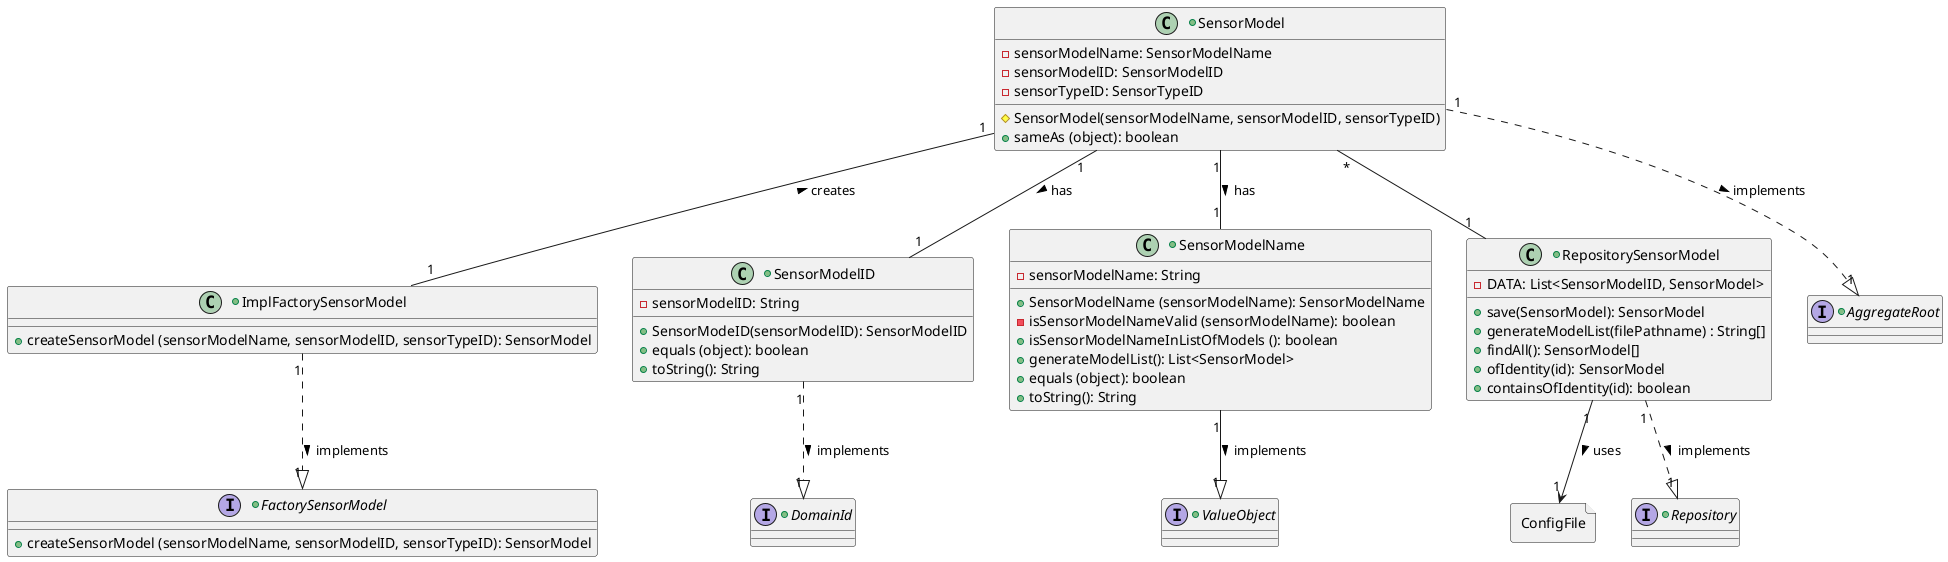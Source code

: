 @startuml
'https://plantuml.com/class-diagram

ImplFactorySensorModel "1" ..|> "1" FactorySensorModel : implements >
SensorModel "1"-- "1"ImplFactorySensorModel : < creates
SensorModel "1" -- "1" SensorModelID : has >
SensorModel "1" -- "1" SensorModelName : has >
SensorModel "*" -- "1" RepositorySensorModel
RepositorySensorModel "1" ..|> "1" Repository : implements >
RepositorySensorModel "1" --> "1" ConfigFile : uses >
SensorModel "1" ..|> "1" AggregateRoot : implements >
SensorModelID "1" ..|> "1" DomainId : implements >
SensorModelName "1" --|> "1" ValueObject : implements >

+interface Repository{
}

+interface AggregateRoot{
}

+interface ValueObject{
}

+interface FactorySensorModel{
+ createSensorModel (sensorModelName, sensorModelID, sensorTypeID): SensorModel


}

file ConfigFile{
}

+interface DomainId{
}

+class RepositorySensorModel{
- DATA: List<SensorModelID, SensorModel>
+ save(SensorModel): SensorModel
+ generateModelList(filePathname) : String[]
+ findAll(): SensorModel[]
+ ofIdentity(id): SensorModel
+ containsOfIdentity(id): boolean
}

+class ImplFactorySensorModel{
+ createSensorModel (sensorModelName, sensorModelID, sensorTypeID): SensorModel

}

+class SensorModel {
- sensorModelName: SensorModelName
- sensorModelID: SensorModelID
- sensorTypeID: SensorTypeID
# SensorModel(sensorModelName, sensorModelID, sensorTypeID)
+ sameAs (object): boolean
}

+class SensorModelName {
- sensorModelName: String
+ SensorModelName (sensorModelName): SensorModelName
- isSensorModelNameValid (sensorModelName): boolean
+ isSensorModelNameInListOfModels (): boolean
+ generateModelList(): List<SensorModel>
+ equals (object): boolean
+ toString(): String
}
+class SensorModelID {
- sensorModelID: String
+ SensorModeID(sensorModelID): SensorModelID
+ equals (object): boolean
+ toString(): String
}

+interface DomainId{
}

@enduml